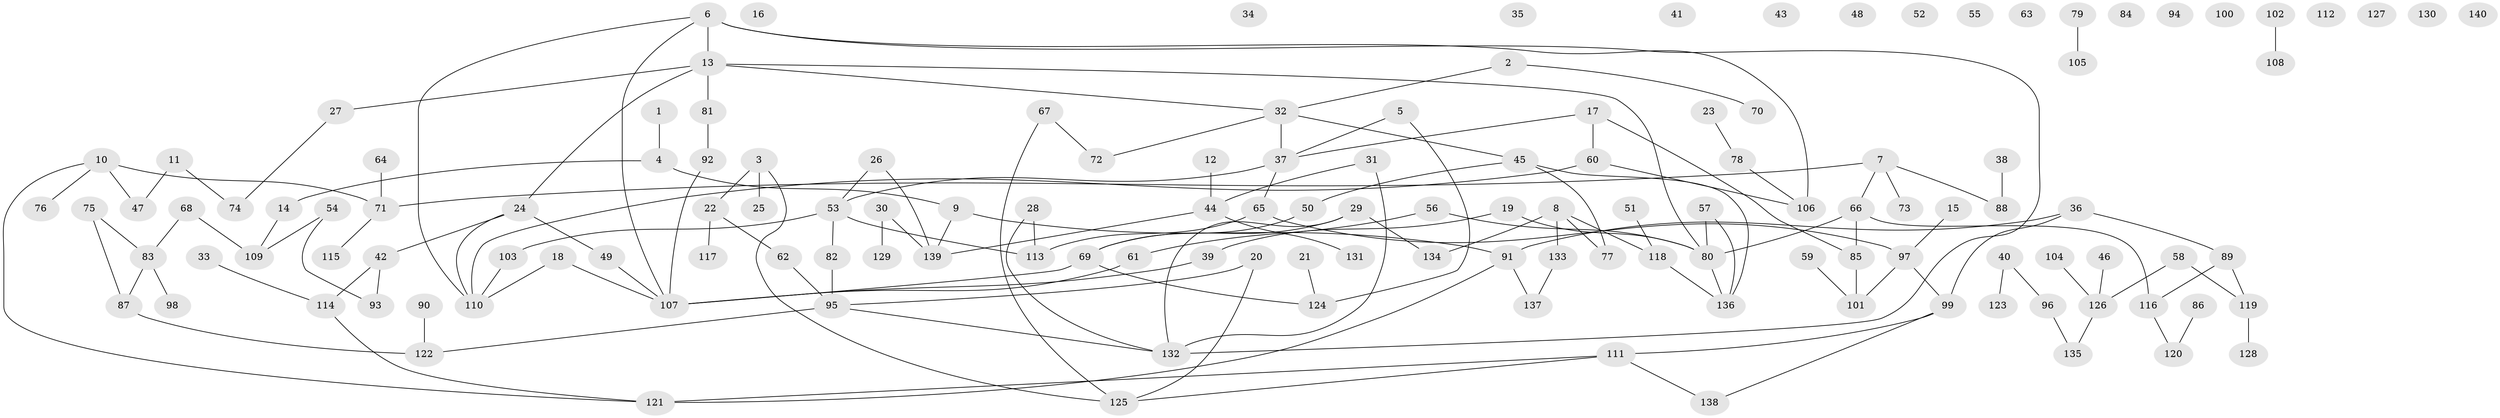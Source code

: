 // Generated by graph-tools (version 1.1) at 2025/25/03/09/25 03:25:18]
// undirected, 140 vertices, 157 edges
graph export_dot {
graph [start="1"]
  node [color=gray90,style=filled];
  1;
  2;
  3;
  4;
  5;
  6;
  7;
  8;
  9;
  10;
  11;
  12;
  13;
  14;
  15;
  16;
  17;
  18;
  19;
  20;
  21;
  22;
  23;
  24;
  25;
  26;
  27;
  28;
  29;
  30;
  31;
  32;
  33;
  34;
  35;
  36;
  37;
  38;
  39;
  40;
  41;
  42;
  43;
  44;
  45;
  46;
  47;
  48;
  49;
  50;
  51;
  52;
  53;
  54;
  55;
  56;
  57;
  58;
  59;
  60;
  61;
  62;
  63;
  64;
  65;
  66;
  67;
  68;
  69;
  70;
  71;
  72;
  73;
  74;
  75;
  76;
  77;
  78;
  79;
  80;
  81;
  82;
  83;
  84;
  85;
  86;
  87;
  88;
  89;
  90;
  91;
  92;
  93;
  94;
  95;
  96;
  97;
  98;
  99;
  100;
  101;
  102;
  103;
  104;
  105;
  106;
  107;
  108;
  109;
  110;
  111;
  112;
  113;
  114;
  115;
  116;
  117;
  118;
  119;
  120;
  121;
  122;
  123;
  124;
  125;
  126;
  127;
  128;
  129;
  130;
  131;
  132;
  133;
  134;
  135;
  136;
  137;
  138;
  139;
  140;
  1 -- 4;
  2 -- 32;
  2 -- 70;
  3 -- 22;
  3 -- 25;
  3 -- 125;
  4 -- 9;
  4 -- 14;
  5 -- 37;
  5 -- 124;
  6 -- 13;
  6 -- 106;
  6 -- 107;
  6 -- 110;
  6 -- 132;
  7 -- 66;
  7 -- 71;
  7 -- 73;
  7 -- 88;
  8 -- 77;
  8 -- 118;
  8 -- 133;
  8 -- 134;
  9 -- 91;
  9 -- 139;
  10 -- 47;
  10 -- 71;
  10 -- 76;
  10 -- 121;
  11 -- 47;
  11 -- 74;
  12 -- 44;
  13 -- 24;
  13 -- 27;
  13 -- 32;
  13 -- 80;
  13 -- 81;
  14 -- 109;
  15 -- 97;
  17 -- 37;
  17 -- 60;
  17 -- 85;
  18 -- 107;
  18 -- 110;
  19 -- 39;
  19 -- 80;
  20 -- 95;
  20 -- 125;
  21 -- 124;
  22 -- 62;
  22 -- 117;
  23 -- 78;
  24 -- 42;
  24 -- 49;
  24 -- 110;
  26 -- 53;
  26 -- 139;
  27 -- 74;
  28 -- 113;
  28 -- 132;
  29 -- 69;
  29 -- 132;
  29 -- 134;
  30 -- 129;
  30 -- 139;
  31 -- 44;
  31 -- 132;
  32 -- 37;
  32 -- 45;
  32 -- 72;
  33 -- 114;
  36 -- 89;
  36 -- 91;
  36 -- 99;
  37 -- 53;
  37 -- 65;
  38 -- 88;
  39 -- 107;
  40 -- 96;
  40 -- 123;
  42 -- 93;
  42 -- 114;
  44 -- 131;
  44 -- 139;
  45 -- 50;
  45 -- 77;
  45 -- 136;
  46 -- 126;
  49 -- 107;
  50 -- 69;
  51 -- 118;
  53 -- 82;
  53 -- 103;
  53 -- 113;
  54 -- 93;
  54 -- 109;
  56 -- 61;
  56 -- 80;
  57 -- 80;
  57 -- 136;
  58 -- 119;
  58 -- 126;
  59 -- 101;
  60 -- 106;
  60 -- 110;
  61 -- 107;
  62 -- 95;
  64 -- 71;
  65 -- 97;
  65 -- 113;
  66 -- 80;
  66 -- 85;
  66 -- 116;
  67 -- 72;
  67 -- 125;
  68 -- 83;
  68 -- 109;
  69 -- 107;
  69 -- 124;
  71 -- 115;
  75 -- 83;
  75 -- 87;
  78 -- 106;
  79 -- 105;
  80 -- 136;
  81 -- 92;
  82 -- 95;
  83 -- 87;
  83 -- 98;
  85 -- 101;
  86 -- 120;
  87 -- 122;
  89 -- 116;
  89 -- 119;
  90 -- 122;
  91 -- 121;
  91 -- 137;
  92 -- 107;
  95 -- 122;
  95 -- 132;
  96 -- 135;
  97 -- 99;
  97 -- 101;
  99 -- 111;
  99 -- 138;
  102 -- 108;
  103 -- 110;
  104 -- 126;
  111 -- 121;
  111 -- 125;
  111 -- 138;
  114 -- 121;
  116 -- 120;
  118 -- 136;
  119 -- 128;
  126 -- 135;
  133 -- 137;
}

